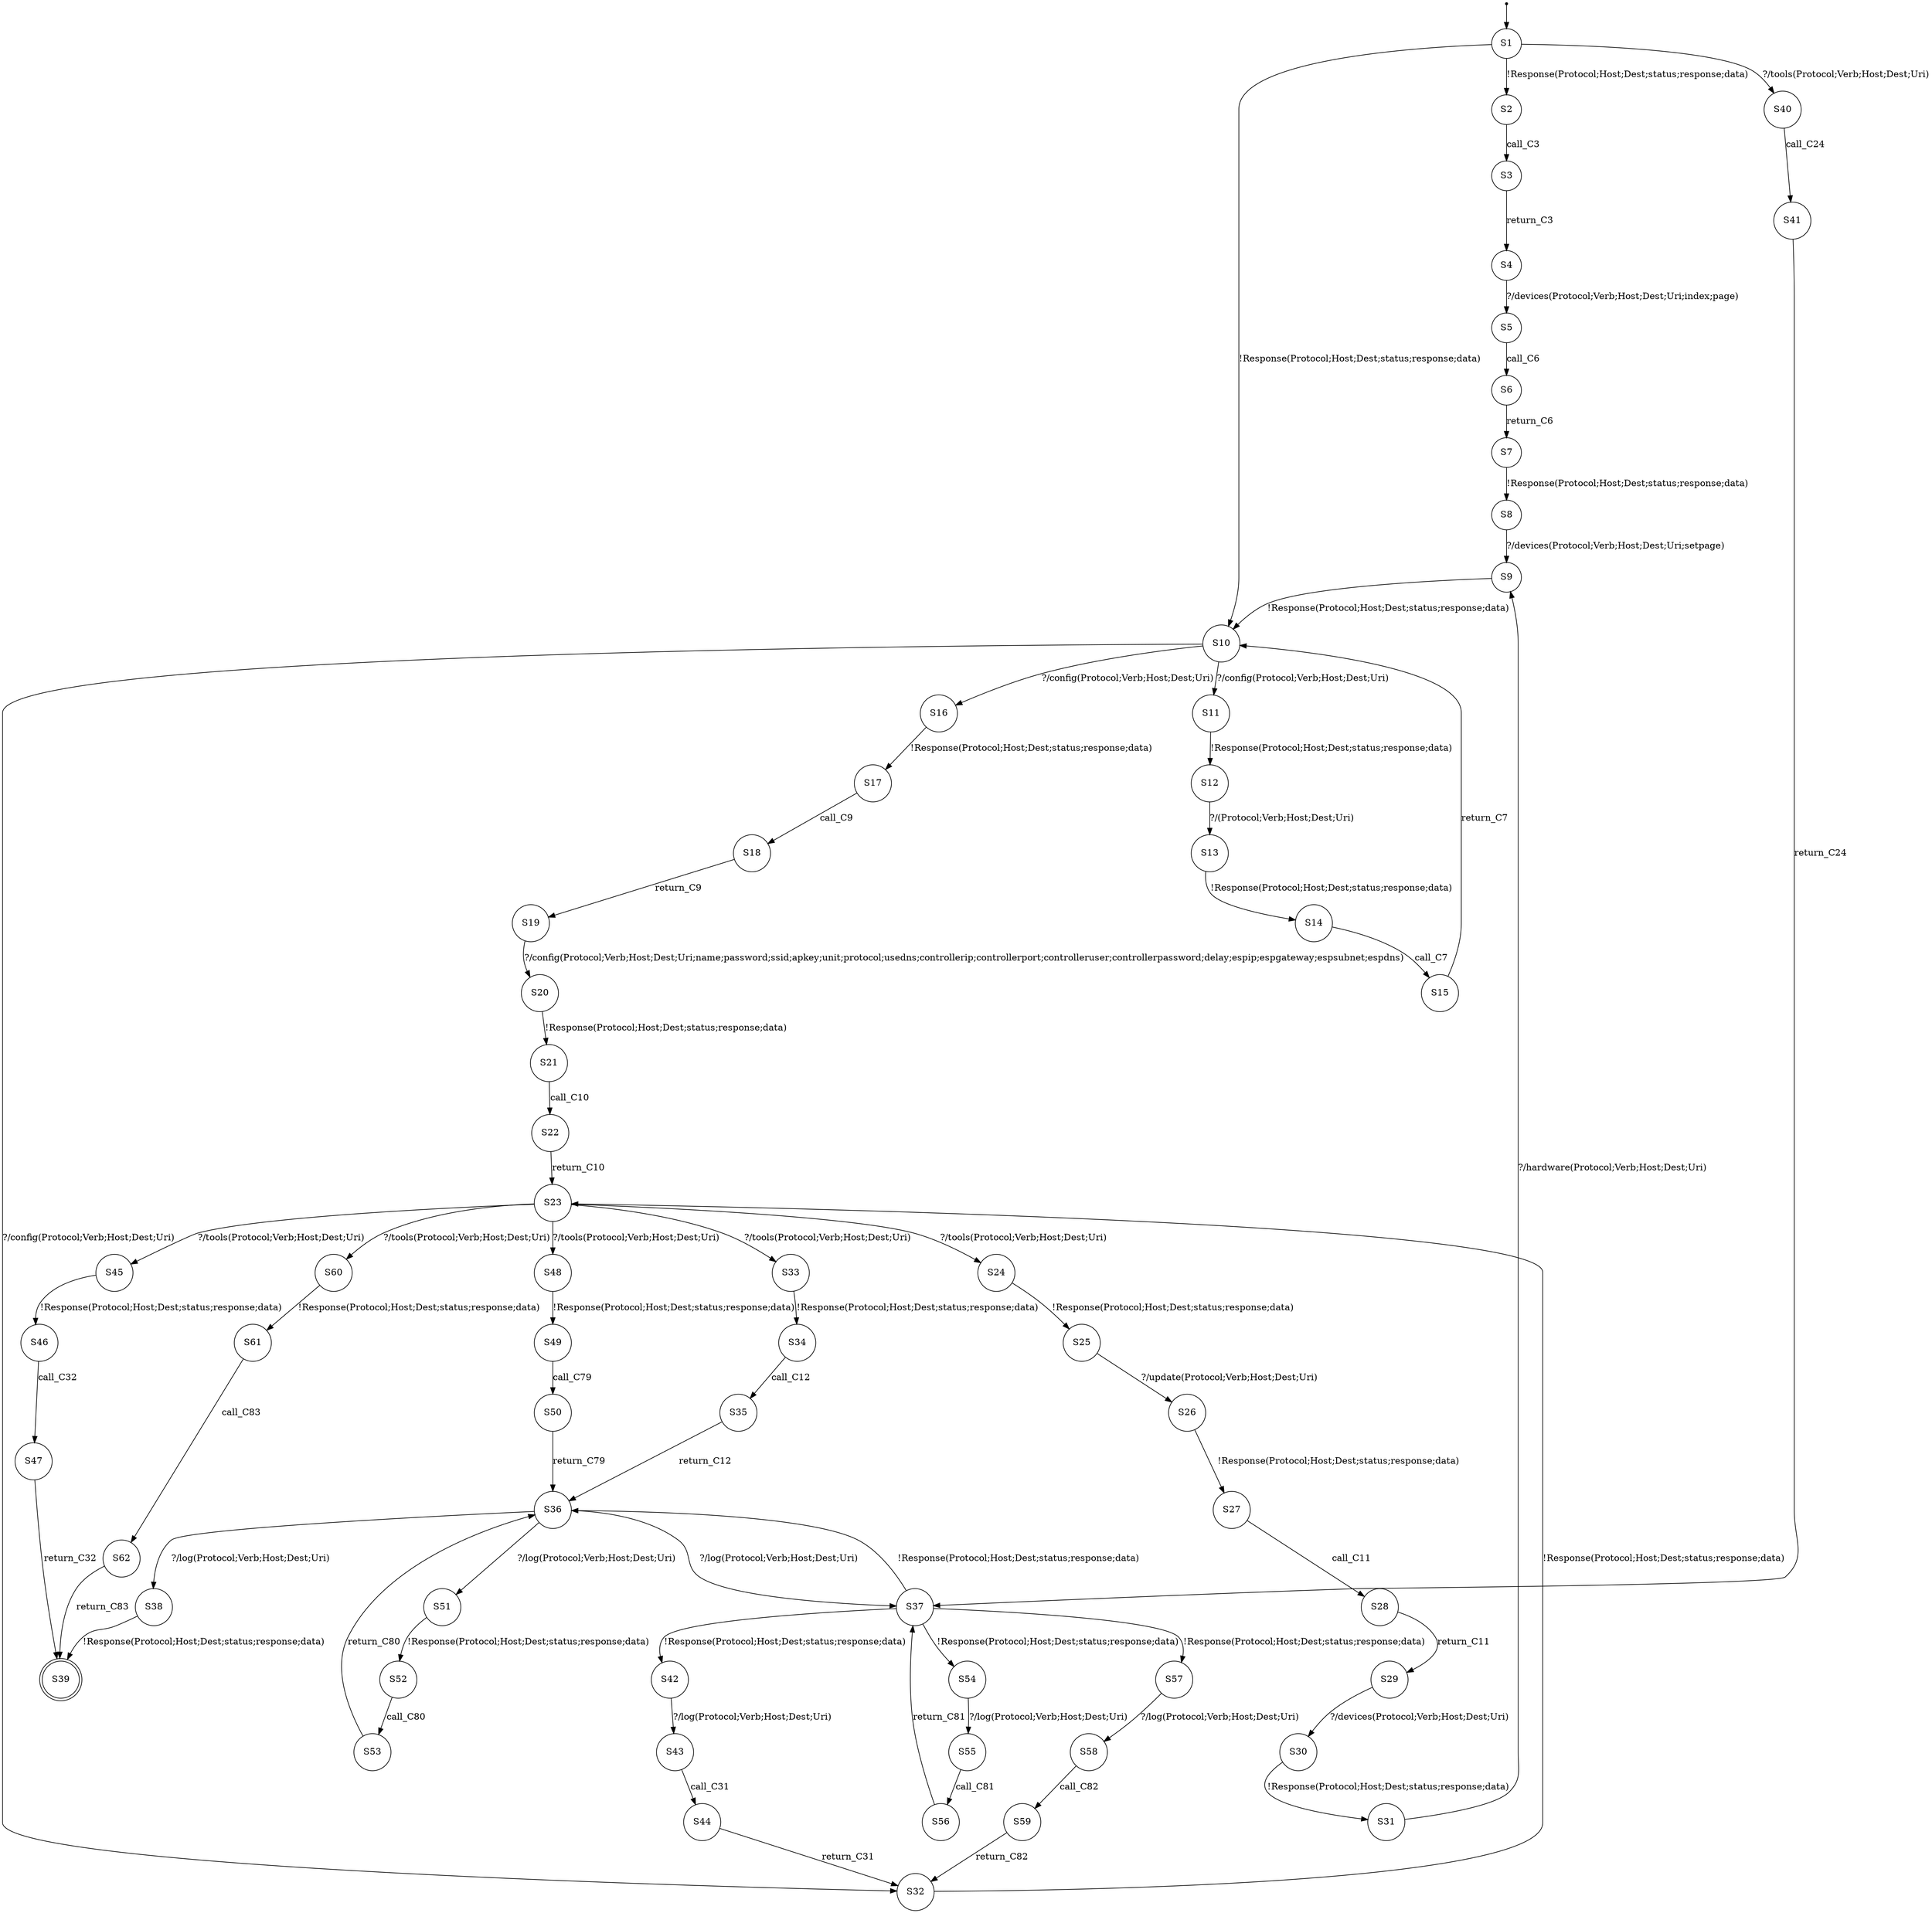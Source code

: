 digraph LTS {
S00[shape=point]
S1[label=S1,shape=circle];
S2[label=S2,shape=circle];
S3[label=S3,shape=circle];
S4[label=S4,shape=circle];
S5[label=S5,shape=circle];
S6[label=S6,shape=circle];
S7[label=S7,shape=circle];
S8[label=S8,shape=circle];
S9[label=S9,shape=circle];
S10[label=S10,shape=circle];
S11[label=S11,shape=circle];
S12[label=S12,shape=circle];
S13[label=S13,shape=circle];
S14[label=S14,shape=circle];
S15[label=S15,shape=circle];
S16[label=S16,shape=circle];
S17[label=S17,shape=circle];
S18[label=S18,shape=circle];
S19[label=S19,shape=circle];
S20[label=S20,shape=circle];
S21[label=S21,shape=circle];
S22[label=S22,shape=circle];
S23[label=S23,shape=circle];
S24[label=S24,shape=circle];
S25[label=S25,shape=circle];
S26[label=S26,shape=circle];
S27[label=S27,shape=circle];
S28[label=S28,shape=circle];
S29[label=S29,shape=circle];
S30[label=S30,shape=circle];
S31[label=S31,shape=circle];
S32[label=S32,shape=circle];
S33[label=S33,shape=circle];
S34[label=S34,shape=circle];
S35[label=S35,shape=circle];
S36[label=S36,shape=circle];
S37[label=S37,shape=circle];
S38[label=S38,shape=circle];
S39[label=S39,shape=doublecircle];
S40[label=S40,shape=circle];
S41[label=S41,shape=circle];
S42[label=S42,shape=circle];
S43[label=S43,shape=circle];
S44[label=S44,shape=circle];
S45[label=S45,shape=circle];
S46[label=S46,shape=circle];
S47[label=S47,shape=circle];
S48[label=S48,shape=circle];
S49[label=S49,shape=circle];
S50[label=S50,shape=circle];
S51[label=S51,shape=circle];
S52[label=S52,shape=circle];
S53[label=S53,shape=circle];
S54[label=S54,shape=circle];
S55[label=S55,shape=circle];
S56[label=S56,shape=circle];
S57[label=S57,shape=circle];
S58[label=S58,shape=circle];
S59[label=S59,shape=circle];
S60[label=S60,shape=circle];
S61[label=S61,shape=circle];
S62[label=S62,shape=circle];
S00 -> S1
S1 -> S2[label ="!Response(Protocol;Host;Dest;status;response;data)"];
S1 -> S10[label ="!Response(Protocol;Host;Dest;status;response;data)"];
S1 -> S40[label ="?/tools(Protocol;Verb;Host;Dest;Uri)"];
S2 -> S3[label ="call_C3"];
S3 -> S4[label ="return_C3"];
S4 -> S5[label ="?/devices(Protocol;Verb;Host;Dest;Uri;index;page)"];
S5 -> S6[label ="call_C6"];
S6 -> S7[label ="return_C6"];
S7 -> S8[label ="!Response(Protocol;Host;Dest;status;response;data)"];
S8 -> S9[label ="?/devices(Protocol;Verb;Host;Dest;Uri;setpage)"];
S9 -> S10[label ="!Response(Protocol;Host;Dest;status;response;data)"];
S10 -> S11[label ="?/config(Protocol;Verb;Host;Dest;Uri)"];
S10 -> S16[label ="?/config(Protocol;Verb;Host;Dest;Uri)"];
S10 -> S32[label ="?/config(Protocol;Verb;Host;Dest;Uri)"];
S11 -> S12[label ="!Response(Protocol;Host;Dest;status;response;data)"];
S12 -> S13[label ="?/(Protocol;Verb;Host;Dest;Uri)"];
S13 -> S14[label ="!Response(Protocol;Host;Dest;status;response;data)"];
S14 -> S15[label ="call_C7"];
S15 -> S10[label ="return_C7"];
S16 -> S17[label ="!Response(Protocol;Host;Dest;status;response;data)"];
S17 -> S18[label ="call_C9"];
S18 -> S19[label ="return_C9"];
S19 -> S20[label ="?/config(Protocol;Verb;Host;Dest;Uri;name;password;ssid;apkey;unit;protocol;usedns;controllerip;controllerport;controlleruser;controllerpassword;delay;espip;espgateway;espsubnet;espdns)"];
S20 -> S21[label ="!Response(Protocol;Host;Dest;status;response;data)"];
S21 -> S22[label ="call_C10"];
S22 -> S23[label ="return_C10"];
S23 -> S24[label ="?/tools(Protocol;Verb;Host;Dest;Uri)"];
S23 -> S33[label ="?/tools(Protocol;Verb;Host;Dest;Uri)"];
S23 -> S45[label ="?/tools(Protocol;Verb;Host;Dest;Uri)"];
S23 -> S48[label ="?/tools(Protocol;Verb;Host;Dest;Uri)"];
S23 -> S60[label ="?/tools(Protocol;Verb;Host;Dest;Uri)"];
S24 -> S25[label ="!Response(Protocol;Host;Dest;status;response;data)"];
S25 -> S26[label ="?/update(Protocol;Verb;Host;Dest;Uri)"];
S26 -> S27[label ="!Response(Protocol;Host;Dest;status;response;data)"];
S27 -> S28[label ="call_C11"];
S28 -> S29[label ="return_C11"];
S29 -> S30[label ="?/devices(Protocol;Verb;Host;Dest;Uri)"];
S30 -> S31[label ="!Response(Protocol;Host;Dest;status;response;data)"];
S31 -> S9[label ="?/hardware(Protocol;Verb;Host;Dest;Uri)"];
S32 -> S23[label ="!Response(Protocol;Host;Dest;status;response;data)"];
S33 -> S34[label ="!Response(Protocol;Host;Dest;status;response;data)"];
S34 -> S35[label ="call_C12"];
S35 -> S36[label ="return_C12"];
S36 -> S37[label ="?/log(Protocol;Verb;Host;Dest;Uri)"];
S36 -> S38[label ="?/log(Protocol;Verb;Host;Dest;Uri)"];
S36 -> S51[label ="?/log(Protocol;Verb;Host;Dest;Uri)"];
S37 -> S36[label ="!Response(Protocol;Host;Dest;status;response;data)"];
S37 -> S42[label ="!Response(Protocol;Host;Dest;status;response;data)"];
S37 -> S54[label ="!Response(Protocol;Host;Dest;status;response;data)"];
S37 -> S57[label ="!Response(Protocol;Host;Dest;status;response;data)"];
S38 -> S39[label ="!Response(Protocol;Host;Dest;status;response;data)"];
S40 -> S41[label ="call_C24"];
S41 -> S37[label ="return_C24"];
S42 -> S43[label ="?/log(Protocol;Verb;Host;Dest;Uri)"];
S43 -> S44[label ="call_C31"];
S44 -> S32[label ="return_C31"];
S45 -> S46[label ="!Response(Protocol;Host;Dest;status;response;data)"];
S46 -> S47[label ="call_C32"];
S47 -> S39[label ="return_C32"];
S48 -> S49[label ="!Response(Protocol;Host;Dest;status;response;data)"];
S49 -> S50[label ="call_C79"];
S50 -> S36[label ="return_C79"];
S51 -> S52[label ="!Response(Protocol;Host;Dest;status;response;data)"];
S52 -> S53[label ="call_C80"];
S53 -> S36[label ="return_C80"];
S54 -> S55[label ="?/log(Protocol;Verb;Host;Dest;Uri)"];
S55 -> S56[label ="call_C81"];
S56 -> S37[label ="return_C81"];
S57 -> S58[label ="?/log(Protocol;Verb;Host;Dest;Uri)"];
S58 -> S59[label ="call_C82"];
S59 -> S32[label ="return_C82"];
S60 -> S61[label ="!Response(Protocol;Host;Dest;status;response;data)"];
S61 -> S62[label ="call_C83"];
S62 -> S39[label ="return_C83"];
}
